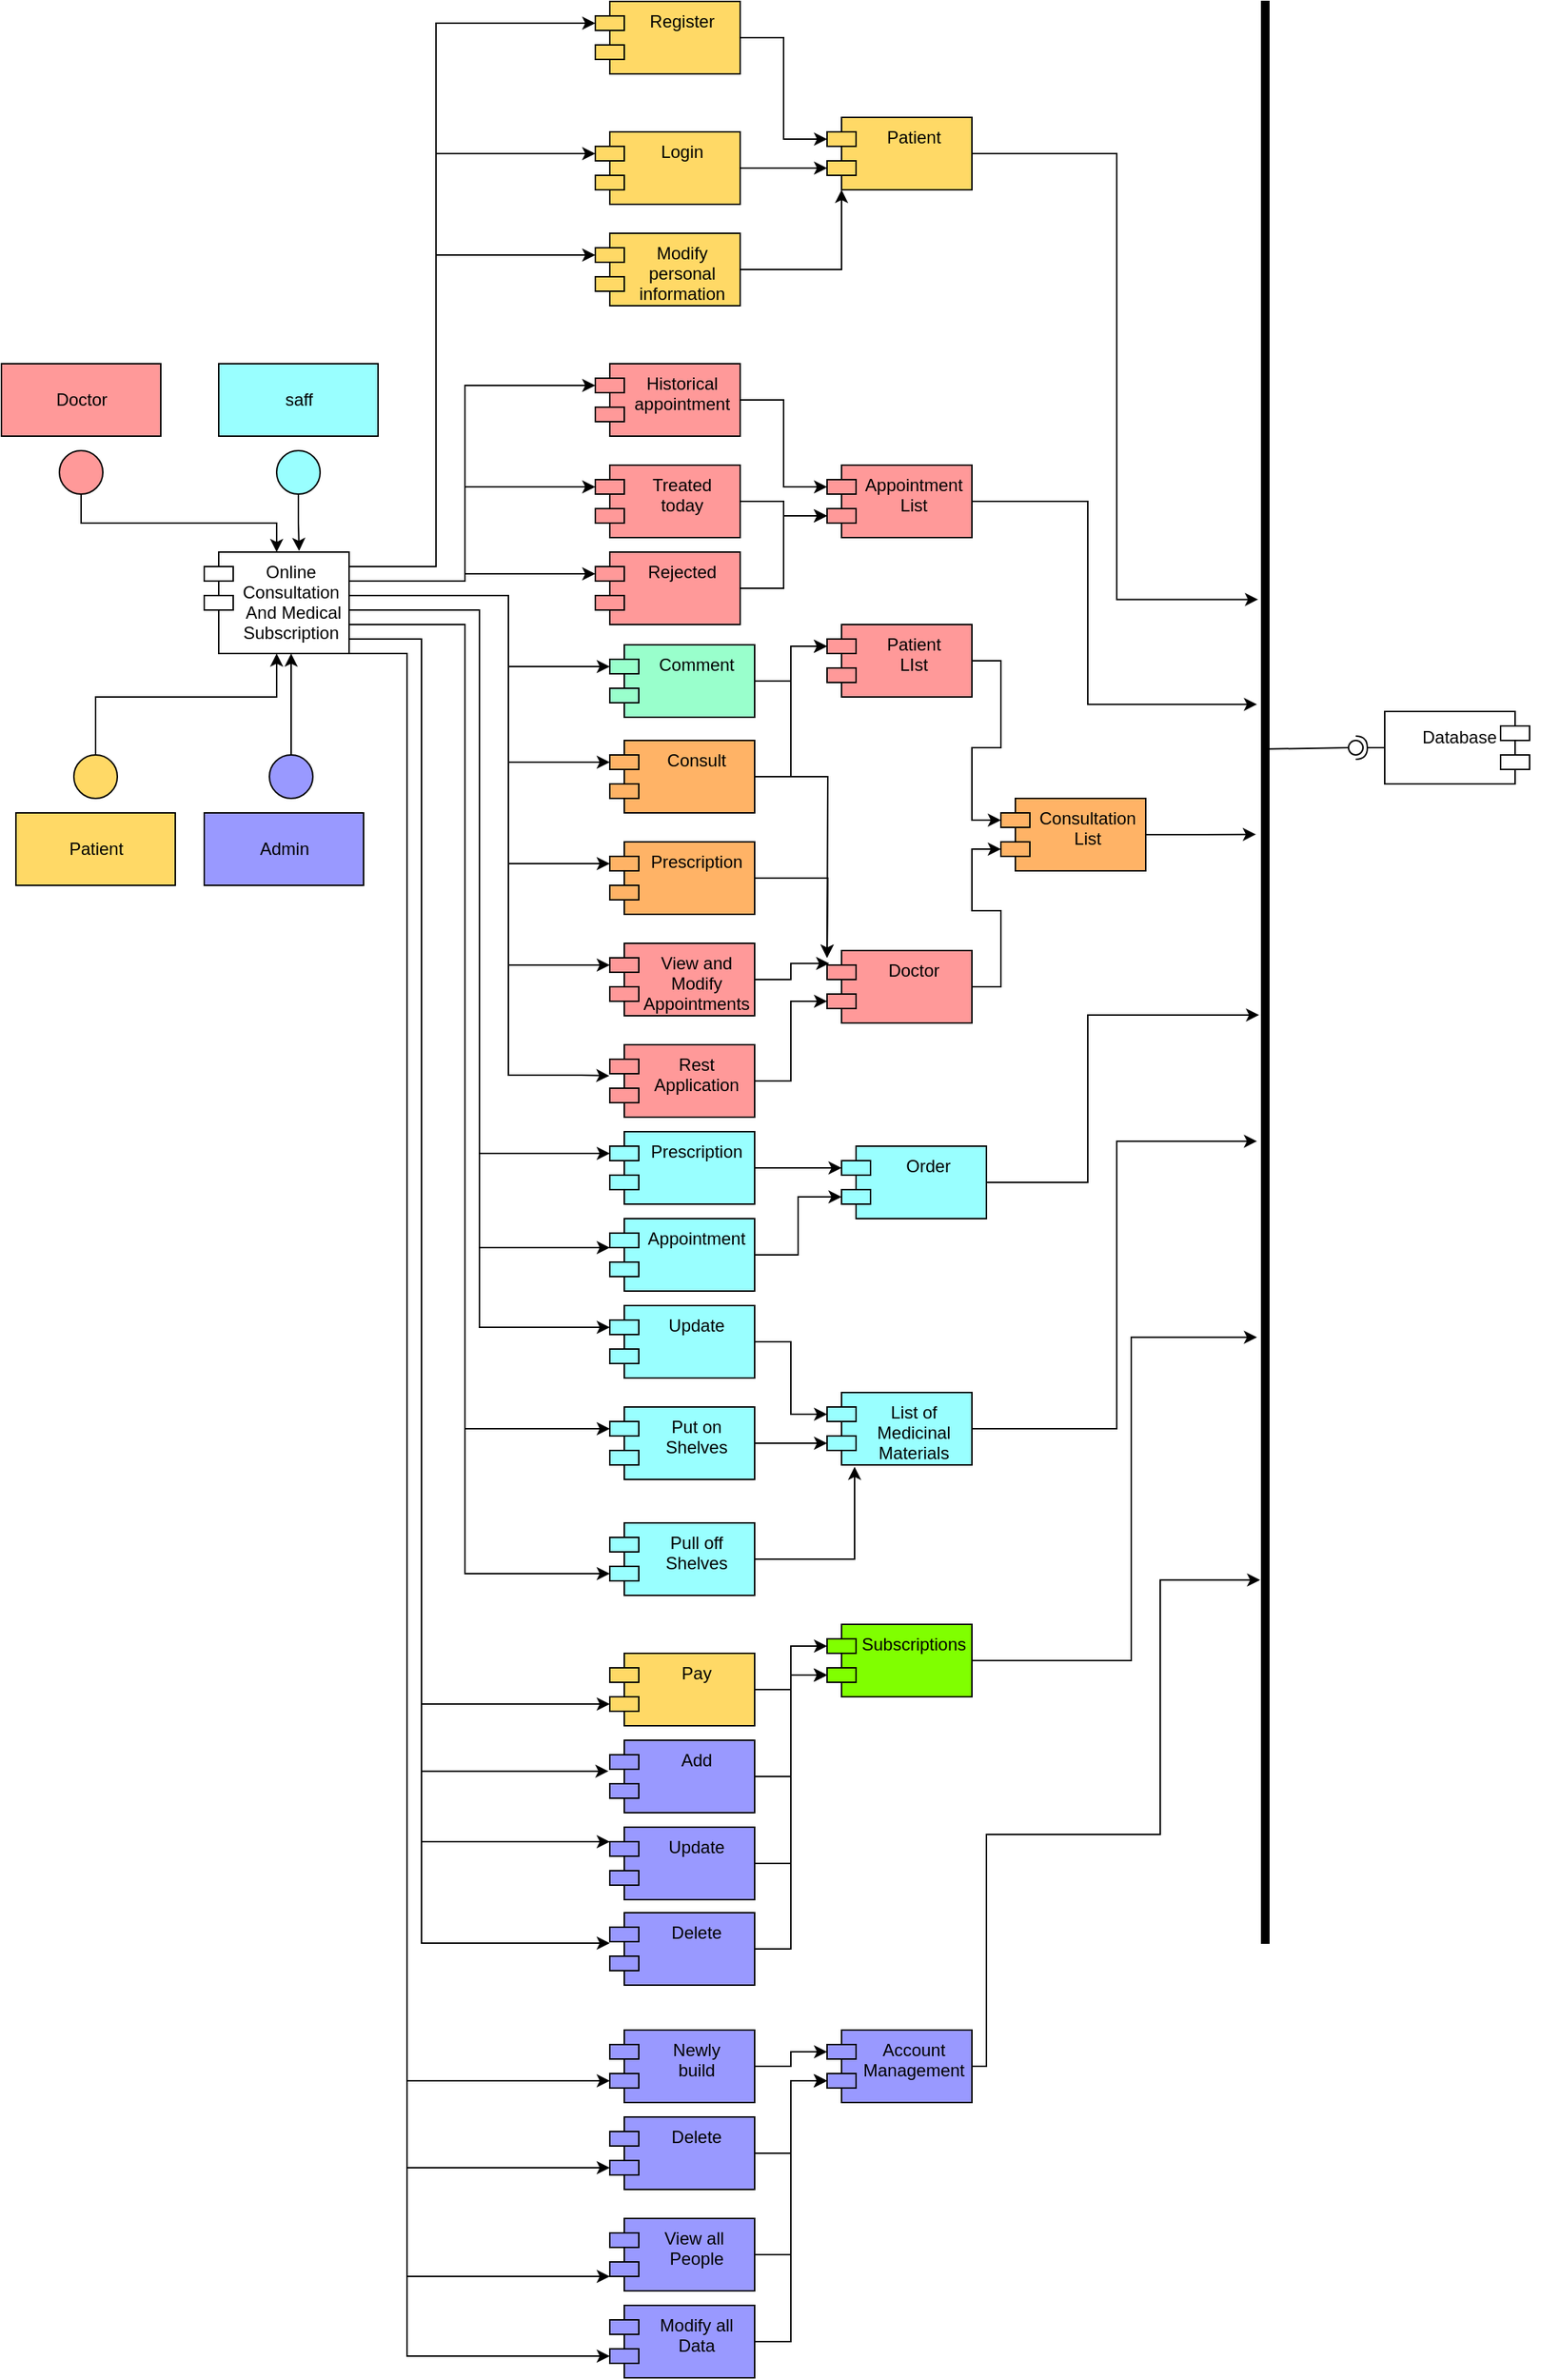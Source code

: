 <mxfile version="20.7.2" type="device"><diagram id="drQeTH4RT53M-UnEROHA" name="第 1 页"><mxGraphModel dx="1977" dy="1645" grid="1" gridSize="10" guides="1" tooltips="1" connect="1" arrows="1" fold="1" page="1" pageScale="1" pageWidth="827" pageHeight="1169" math="0" shadow="0"><root><mxCell id="0"/><mxCell id="1" parent="0"/><mxCell id="TCC8p-ecH8ocAFgi4ok8-50" style="edgeStyle=orthogonalEdgeStyle;rounded=0;orthogonalLoop=1;jettySize=auto;html=1;entryX=0;entryY=0;entryDx=0;entryDy=15;entryPerimeter=0;" parent="1" source="TCC8p-ecH8ocAFgi4ok8-1" target="TCC8p-ecH8ocAFgi4ok8-19" edge="1"><mxGeometry relative="1" as="geometry"><Array as="points"><mxPoint x="130" y="240"/><mxPoint x="130" y="-135"/></Array></mxGeometry></mxCell><mxCell id="TCC8p-ecH8ocAFgi4ok8-51" style="edgeStyle=orthogonalEdgeStyle;rounded=0;orthogonalLoop=1;jettySize=auto;html=1;entryX=0;entryY=0;entryDx=0;entryDy=15;entryPerimeter=0;" parent="1" source="TCC8p-ecH8ocAFgi4ok8-1" target="TCC8p-ecH8ocAFgi4ok8-16" edge="1"><mxGeometry relative="1" as="geometry"><Array as="points"><mxPoint x="130" y="240"/><mxPoint x="130" y="-45"/></Array></mxGeometry></mxCell><mxCell id="TCC8p-ecH8ocAFgi4ok8-52" style="edgeStyle=orthogonalEdgeStyle;rounded=0;orthogonalLoop=1;jettySize=auto;html=1;entryX=0;entryY=0;entryDx=0;entryDy=15;entryPerimeter=0;" parent="1" source="TCC8p-ecH8ocAFgi4ok8-1" target="TCC8p-ecH8ocAFgi4ok8-21" edge="1"><mxGeometry relative="1" as="geometry"><Array as="points"><mxPoint x="130" y="240"/><mxPoint x="130" y="25"/></Array></mxGeometry></mxCell><mxCell id="TCC8p-ecH8ocAFgi4ok8-53" style="edgeStyle=orthogonalEdgeStyle;rounded=0;orthogonalLoop=1;jettySize=auto;html=1;entryX=0;entryY=0;entryDx=0;entryDy=15;entryPerimeter=0;" parent="1" source="TCC8p-ecH8ocAFgi4ok8-1" target="TCC8p-ecH8ocAFgi4ok8-22" edge="1"><mxGeometry relative="1" as="geometry"><Array as="points"><mxPoint x="150" y="250"/><mxPoint x="150" y="115"/></Array></mxGeometry></mxCell><mxCell id="TCC8p-ecH8ocAFgi4ok8-54" style="edgeStyle=orthogonalEdgeStyle;rounded=0;orthogonalLoop=1;jettySize=auto;html=1;entryX=0;entryY=0;entryDx=0;entryDy=15;entryPerimeter=0;" parent="1" source="TCC8p-ecH8ocAFgi4ok8-1" target="TCC8p-ecH8ocAFgi4ok8-23" edge="1"><mxGeometry relative="1" as="geometry"><Array as="points"><mxPoint x="150" y="250"/><mxPoint x="150" y="185"/></Array></mxGeometry></mxCell><mxCell id="TCC8p-ecH8ocAFgi4ok8-56" style="edgeStyle=orthogonalEdgeStyle;rounded=0;orthogonalLoop=1;jettySize=auto;html=1;entryX=0;entryY=0;entryDx=0;entryDy=15;entryPerimeter=0;" parent="1" source="TCC8p-ecH8ocAFgi4ok8-1" target="TCC8p-ecH8ocAFgi4ok8-25" edge="1"><mxGeometry relative="1" as="geometry"><Array as="points"><mxPoint x="180" y="260"/><mxPoint x="180" y="375"/></Array></mxGeometry></mxCell><mxCell id="TCC8p-ecH8ocAFgi4ok8-57" style="edgeStyle=orthogonalEdgeStyle;rounded=0;orthogonalLoop=1;jettySize=auto;html=1;entryX=0;entryY=0;entryDx=0;entryDy=15;entryPerimeter=0;" parent="1" source="TCC8p-ecH8ocAFgi4ok8-1" target="TCC8p-ecH8ocAFgi4ok8-28" edge="1"><mxGeometry relative="1" as="geometry"><Array as="points"><mxPoint x="180" y="260"/><mxPoint x="180" y="445"/></Array></mxGeometry></mxCell><mxCell id="TCC8p-ecH8ocAFgi4ok8-58" style="edgeStyle=orthogonalEdgeStyle;rounded=0;orthogonalLoop=1;jettySize=auto;html=1;entryX=0;entryY=0;entryDx=0;entryDy=15;entryPerimeter=0;" parent="1" source="TCC8p-ecH8ocAFgi4ok8-1" target="TCC8p-ecH8ocAFgi4ok8-27" edge="1"><mxGeometry relative="1" as="geometry"><Array as="points"><mxPoint x="180" y="260"/><mxPoint x="180" y="515"/></Array></mxGeometry></mxCell><mxCell id="TCC8p-ecH8ocAFgi4ok8-59" style="edgeStyle=orthogonalEdgeStyle;rounded=0;orthogonalLoop=1;jettySize=auto;html=1;entryX=-0.003;entryY=0.429;entryDx=0;entryDy=0;entryPerimeter=0;" parent="1" source="TCC8p-ecH8ocAFgi4ok8-1" target="TCC8p-ecH8ocAFgi4ok8-26" edge="1"><mxGeometry relative="1" as="geometry"><Array as="points"><mxPoint x="180" y="260"/><mxPoint x="180" y="591"/><mxPoint x="230" y="591"/></Array></mxGeometry></mxCell><mxCell id="TCC8p-ecH8ocAFgi4ok8-60" style="edgeStyle=orthogonalEdgeStyle;rounded=0;orthogonalLoop=1;jettySize=auto;html=1;entryX=0;entryY=0;entryDx=0;entryDy=15;entryPerimeter=0;" parent="1" source="TCC8p-ecH8ocAFgi4ok8-1" target="TCC8p-ecH8ocAFgi4ok8-30" edge="1"><mxGeometry relative="1" as="geometry"><mxPoint x="120" y="640" as="targetPoint"/><Array as="points"><mxPoint x="160" y="270"/><mxPoint x="160" y="765"/></Array></mxGeometry></mxCell><mxCell id="TCC8p-ecH8ocAFgi4ok8-61" style="edgeStyle=orthogonalEdgeStyle;rounded=0;orthogonalLoop=1;jettySize=auto;html=1;entryX=0;entryY=0;entryDx=0;entryDy=15;entryPerimeter=0;" parent="1" source="TCC8p-ecH8ocAFgi4ok8-1" target="TCC8p-ecH8ocAFgi4ok8-29" edge="1"><mxGeometry relative="1" as="geometry"><mxPoint x="130" y="730" as="targetPoint"/><Array as="points"><mxPoint x="150" y="280"/><mxPoint x="150" y="835"/></Array></mxGeometry></mxCell><mxCell id="IQmu6N1aowsXk9K2tK5a-27" style="edgeStyle=orthogonalEdgeStyle;rounded=0;orthogonalLoop=1;jettySize=auto;html=1;entryX=0;entryY=0;entryDx=0;entryDy=35;entryPerimeter=0;" parent="1" source="TCC8p-ecH8ocAFgi4ok8-1" target="TCC8p-ecH8ocAFgi4ok8-31" edge="1"><mxGeometry relative="1" as="geometry"><Array as="points"><mxPoint x="150" y="280"/><mxPoint x="150" y="935"/></Array></mxGeometry></mxCell><mxCell id="IQmu6N1aowsXk9K2tK5a-28" style="edgeStyle=orthogonalEdgeStyle;rounded=0;orthogonalLoop=1;jettySize=auto;html=1;entryX=0;entryY=0;entryDx=0;entryDy=35;entryPerimeter=0;" parent="1" source="TCC8p-ecH8ocAFgi4ok8-1" target="IQmu6N1aowsXk9K2tK5a-24" edge="1"><mxGeometry relative="1" as="geometry"><Array as="points"><mxPoint x="120" y="290"/><mxPoint x="120" y="1025"/></Array></mxGeometry></mxCell><mxCell id="IQmu6N1aowsXk9K2tK5a-29" style="edgeStyle=orthogonalEdgeStyle;rounded=0;orthogonalLoop=1;jettySize=auto;html=1;entryX=0;entryY=0;entryDx=0;entryDy=35;entryPerimeter=0;" parent="1" source="TCC8p-ecH8ocAFgi4ok8-1" target="IQmu6N1aowsXk9K2tK5a-20" edge="1"><mxGeometry relative="1" as="geometry"><Array as="points"><mxPoint x="110" y="300"/><mxPoint x="110" y="1285"/></Array></mxGeometry></mxCell><mxCell id="IQmu6N1aowsXk9K2tK5a-30" style="edgeStyle=orthogonalEdgeStyle;rounded=0;orthogonalLoop=1;jettySize=auto;html=1;entryX=0;entryY=0;entryDx=0;entryDy=35;entryPerimeter=0;" parent="1" source="TCC8p-ecH8ocAFgi4ok8-1" target="IQmu6N1aowsXk9K2tK5a-21" edge="1"><mxGeometry relative="1" as="geometry"><Array as="points"><mxPoint x="110" y="300"/><mxPoint x="110" y="1345"/></Array></mxGeometry></mxCell><mxCell id="IQmu6N1aowsXk9K2tK5a-37" style="edgeStyle=orthogonalEdgeStyle;rounded=0;orthogonalLoop=1;jettySize=auto;html=1;entryX=0;entryY=0;entryDx=0;entryDy=15;entryPerimeter=0;" parent="1" source="TCC8p-ecH8ocAFgi4ok8-1" target="IQmu6N1aowsXk9K2tK5a-35" edge="1"><mxGeometry relative="1" as="geometry"><Array as="points"><mxPoint x="160" y="270"/><mxPoint x="160" y="645"/></Array></mxGeometry></mxCell><mxCell id="IQmu6N1aowsXk9K2tK5a-38" style="edgeStyle=orthogonalEdgeStyle;rounded=0;orthogonalLoop=1;jettySize=auto;html=1;entryX=0;entryY=0.4;entryDx=0;entryDy=0;entryPerimeter=0;" parent="1" source="TCC8p-ecH8ocAFgi4ok8-1" target="IQmu6N1aowsXk9K2tK5a-36" edge="1"><mxGeometry relative="1" as="geometry"><Array as="points"><mxPoint x="160" y="270"/><mxPoint x="160" y="710"/></Array></mxGeometry></mxCell><mxCell id="9FqiBeFMK9rHacPFoD99-8" style="edgeStyle=orthogonalEdgeStyle;rounded=0;orthogonalLoop=1;jettySize=auto;html=1;entryX=-0.009;entryY=0.427;entryDx=0;entryDy=0;entryPerimeter=0;fillColor=#9999FF;" edge="1" parent="1" source="TCC8p-ecH8ocAFgi4ok8-1" target="9FqiBeFMK9rHacPFoD99-5"><mxGeometry relative="1" as="geometry"><Array as="points"><mxPoint x="120" y="290"/><mxPoint x="120" y="1071"/></Array></mxGeometry></mxCell><mxCell id="9FqiBeFMK9rHacPFoD99-9" style="edgeStyle=orthogonalEdgeStyle;rounded=0;orthogonalLoop=1;jettySize=auto;html=1;entryX=0;entryY=0.2;entryDx=0;entryDy=0;entryPerimeter=0;fillColor=#9999FF;" edge="1" parent="1" source="TCC8p-ecH8ocAFgi4ok8-1" target="9FqiBeFMK9rHacPFoD99-6"><mxGeometry relative="1" as="geometry"><Array as="points"><mxPoint x="120" y="290"/><mxPoint x="120" y="1120"/></Array></mxGeometry></mxCell><mxCell id="9FqiBeFMK9rHacPFoD99-10" style="edgeStyle=orthogonalEdgeStyle;rounded=0;orthogonalLoop=1;jettySize=auto;html=1;entryX=0;entryY=0.42;entryDx=0;entryDy=0;entryPerimeter=0;fillColor=#9999FF;" edge="1" parent="1" source="TCC8p-ecH8ocAFgi4ok8-1" target="9FqiBeFMK9rHacPFoD99-7"><mxGeometry relative="1" as="geometry"><Array as="points"><mxPoint x="120" y="290"/><mxPoint x="120" y="1190"/></Array></mxGeometry></mxCell><mxCell id="9FqiBeFMK9rHacPFoD99-11" style="edgeStyle=orthogonalEdgeStyle;rounded=0;orthogonalLoop=1;jettySize=auto;html=1;entryX=0;entryY=0.8;entryDx=0;entryDy=0;entryPerimeter=0;fillColor=#9999FF;" edge="1" parent="1" source="TCC8p-ecH8ocAFgi4ok8-1" target="9FqiBeFMK9rHacPFoD99-2"><mxGeometry relative="1" as="geometry"><Array as="points"><mxPoint x="110" y="300"/><mxPoint x="110" y="1420"/></Array></mxGeometry></mxCell><mxCell id="9FqiBeFMK9rHacPFoD99-12" style="edgeStyle=orthogonalEdgeStyle;rounded=0;orthogonalLoop=1;jettySize=auto;html=1;entryX=0;entryY=0;entryDx=0;entryDy=35;entryPerimeter=0;fillColor=#9999FF;" edge="1" parent="1" source="TCC8p-ecH8ocAFgi4ok8-1" target="9FqiBeFMK9rHacPFoD99-1"><mxGeometry relative="1" as="geometry"><Array as="points"><mxPoint x="110" y="300"/><mxPoint x="110" y="1475"/></Array></mxGeometry></mxCell><mxCell id="9FqiBeFMK9rHacPFoD99-18" style="edgeStyle=orthogonalEdgeStyle;rounded=0;orthogonalLoop=1;jettySize=auto;html=1;entryX=0;entryY=0;entryDx=0;entryDy=15;entryPerimeter=0;fillColor=#99FFFF;" edge="1" parent="1" source="TCC8p-ecH8ocAFgi4ok8-1" target="9FqiBeFMK9rHacPFoD99-16"><mxGeometry relative="1" as="geometry"><Array as="points"><mxPoint x="180" y="260"/><mxPoint x="180" y="309"/></Array></mxGeometry></mxCell><mxCell id="9FqiBeFMK9rHacPFoD99-21" style="edgeStyle=orthogonalEdgeStyle;rounded=0;orthogonalLoop=1;jettySize=auto;html=1;entryX=0;entryY=0;entryDx=0;entryDy=15;entryPerimeter=0;fillColor=#99FFFF;" edge="1" parent="1" source="TCC8p-ecH8ocAFgi4ok8-1" target="9FqiBeFMK9rHacPFoD99-19"><mxGeometry relative="1" as="geometry"><Array as="points"><mxPoint x="150" y="250"/><mxPoint x="150" y="245"/></Array></mxGeometry></mxCell><mxCell id="TCC8p-ecH8ocAFgi4ok8-1" value="Online &#10;Consultation&#10; And Medical &#10;Subscription" style="shape=module;align=left;spacingLeft=20;align=center;verticalAlign=top;" parent="1" vertex="1"><mxGeometry x="-30" y="230" width="100" height="70" as="geometry"/></mxCell><mxCell id="TCC8p-ecH8ocAFgi4ok8-2" value="Doctor" style="html=1;fillColor=#FF9999;" parent="1" vertex="1"><mxGeometry x="-170" y="100" width="110" height="50" as="geometry"/></mxCell><mxCell id="TCC8p-ecH8ocAFgi4ok8-3" value="saff" style="html=1;fillColor=#99FFFF;" parent="1" vertex="1"><mxGeometry x="-20" y="100" width="110" height="50" as="geometry"/></mxCell><mxCell id="TCC8p-ecH8ocAFgi4ok8-4" value="Admin" style="html=1;fillColor=#9999FF;" parent="1" vertex="1"><mxGeometry x="-30" y="410" width="110" height="50" as="geometry"/></mxCell><mxCell id="TCC8p-ecH8ocAFgi4ok8-5" value="Patient" style="html=1;fillColor=#FFD966;" parent="1" vertex="1"><mxGeometry x="-160" y="410" width="110" height="50" as="geometry"/></mxCell><mxCell id="TCC8p-ecH8ocAFgi4ok8-47" style="edgeStyle=orthogonalEdgeStyle;rounded=0;orthogonalLoop=1;jettySize=auto;html=1;" parent="1" source="TCC8p-ecH8ocAFgi4ok8-6" target="TCC8p-ecH8ocAFgi4ok8-1" edge="1"><mxGeometry relative="1" as="geometry"><Array as="points"><mxPoint x="-115" y="210"/><mxPoint x="20" y="210"/></Array></mxGeometry></mxCell><mxCell id="TCC8p-ecH8ocAFgi4ok8-6" value="" style="ellipse;html=1;rotation=0;fillColor=#FF9999;" parent="1" vertex="1"><mxGeometry x="-130" y="160" width="30" height="30" as="geometry"/></mxCell><mxCell id="IQmu6N1aowsXk9K2tK5a-44" style="edgeStyle=orthogonalEdgeStyle;rounded=0;orthogonalLoop=1;jettySize=auto;html=1;entryX=-0.636;entryY=0.362;entryDx=0;entryDy=0;entryPerimeter=0;" parent="1" source="TCC8p-ecH8ocAFgi4ok8-9" target="IQmu6N1aowsXk9K2tK5a-42" edge="1"><mxGeometry relative="1" as="geometry"><Array as="points"><mxPoint x="580" y="195"/><mxPoint x="580" y="335"/></Array></mxGeometry></mxCell><mxCell id="TCC8p-ecH8ocAFgi4ok8-9" value="Appointment&#10;List" style="shape=module;align=left;spacingLeft=20;align=center;verticalAlign=top;fillColor=#FF9999;" parent="1" vertex="1"><mxGeometry x="400" y="170" width="100" height="50" as="geometry"/></mxCell><mxCell id="IQmu6N1aowsXk9K2tK5a-32" style="edgeStyle=orthogonalEdgeStyle;rounded=0;orthogonalLoop=1;jettySize=auto;html=1;entryX=0;entryY=0;entryDx=0;entryDy=15;entryPerimeter=0;" parent="1" source="TCC8p-ecH8ocAFgi4ok8-10" target="TCC8p-ecH8ocAFgi4ok8-11" edge="1"><mxGeometry relative="1" as="geometry"/></mxCell><mxCell id="TCC8p-ecH8ocAFgi4ok8-10" value="Patient&#10;LIst" style="shape=module;align=left;spacingLeft=20;align=center;verticalAlign=top;fillColor=#FF9999;" parent="1" vertex="1"><mxGeometry x="400" y="280" width="100" height="50" as="geometry"/></mxCell><mxCell id="IQmu6N1aowsXk9K2tK5a-45" style="edgeStyle=orthogonalEdgeStyle;rounded=0;orthogonalLoop=1;jettySize=auto;html=1;entryX=-0.782;entryY=0.429;entryDx=0;entryDy=0;entryPerimeter=0;" parent="1" source="TCC8p-ecH8ocAFgi4ok8-11" target="IQmu6N1aowsXk9K2tK5a-42" edge="1"><mxGeometry relative="1" as="geometry"><mxPoint x="690" y="425" as="targetPoint"/></mxGeometry></mxCell><mxCell id="TCC8p-ecH8ocAFgi4ok8-11" value="Consultation&#10;List" style="shape=module;align=left;spacingLeft=20;align=center;verticalAlign=top;fillColor=#FFB366;" parent="1" vertex="1"><mxGeometry x="520" y="400" width="100" height="50" as="geometry"/></mxCell><mxCell id="IQmu6N1aowsXk9K2tK5a-50" style="edgeStyle=orthogonalEdgeStyle;rounded=0;orthogonalLoop=1;jettySize=auto;html=1;entryX=-0.636;entryY=0.587;entryDx=0;entryDy=0;entryPerimeter=0;" parent="1" source="TCC8p-ecH8ocAFgi4ok8-12" target="IQmu6N1aowsXk9K2tK5a-42" edge="1"><mxGeometry relative="1" as="geometry"/></mxCell><mxCell id="TCC8p-ecH8ocAFgi4ok8-12" value="List of&#10;Medicinal&#10;Materials" style="shape=module;align=left;spacingLeft=20;align=center;verticalAlign=top;fillColor=#99FFFF;" parent="1" vertex="1"><mxGeometry x="400" y="810" width="100" height="50" as="geometry"/></mxCell><mxCell id="IQmu6N1aowsXk9K2tK5a-51" style="edgeStyle=orthogonalEdgeStyle;rounded=0;orthogonalLoop=1;jettySize=auto;html=1;entryX=-0.636;entryY=0.688;entryDx=0;entryDy=0;entryPerimeter=0;" parent="1" source="TCC8p-ecH8ocAFgi4ok8-13" target="IQmu6N1aowsXk9K2tK5a-42" edge="1"><mxGeometry relative="1" as="geometry"><Array as="points"><mxPoint x="610" y="995"/><mxPoint x="610" y="772"/></Array></mxGeometry></mxCell><mxCell id="TCC8p-ecH8ocAFgi4ok8-13" value="Subscriptions" style="shape=module;align=left;spacingLeft=20;align=center;verticalAlign=top;fillColor=#80FF00;" parent="1" vertex="1"><mxGeometry x="400" y="970" width="100" height="50" as="geometry"/></mxCell><mxCell id="IQmu6N1aowsXk9K2tK5a-46" style="edgeStyle=orthogonalEdgeStyle;rounded=0;orthogonalLoop=1;jettySize=auto;html=1;entryX=-0.345;entryY=0.522;entryDx=0;entryDy=0;entryPerimeter=0;" parent="1" source="TCC8p-ecH8ocAFgi4ok8-14" target="IQmu6N1aowsXk9K2tK5a-42" edge="1"><mxGeometry relative="1" as="geometry"><Array as="points"><mxPoint x="580" y="665"/><mxPoint x="580" y="550"/></Array></mxGeometry></mxCell><mxCell id="TCC8p-ecH8ocAFgi4ok8-14" value="Order" style="shape=module;align=left;spacingLeft=20;align=center;verticalAlign=top;fillColor=#99FFFF;" parent="1" vertex="1"><mxGeometry x="410" y="640" width="100" height="50" as="geometry"/></mxCell><mxCell id="IQmu6N1aowsXk9K2tK5a-33" style="edgeStyle=orthogonalEdgeStyle;rounded=0;orthogonalLoop=1;jettySize=auto;html=1;entryX=0;entryY=0;entryDx=0;entryDy=35;entryPerimeter=0;" parent="1" source="TCC8p-ecH8ocAFgi4ok8-15" target="TCC8p-ecH8ocAFgi4ok8-11" edge="1"><mxGeometry relative="1" as="geometry"/></mxCell><mxCell id="TCC8p-ecH8ocAFgi4ok8-15" value="Doctor" style="shape=module;align=left;spacingLeft=20;align=center;verticalAlign=top;fillColor=#FF9999;" parent="1" vertex="1"><mxGeometry x="400" y="505" width="100" height="50" as="geometry"/></mxCell><mxCell id="IQmu6N1aowsXk9K2tK5a-2" style="edgeStyle=orthogonalEdgeStyle;rounded=0;orthogonalLoop=1;jettySize=auto;html=1;entryX=0;entryY=0;entryDx=0;entryDy=35;entryPerimeter=0;fillColor=#FFD966;" parent="1" source="TCC8p-ecH8ocAFgi4ok8-16" target="TCC8p-ecH8ocAFgi4ok8-20" edge="1"><mxGeometry relative="1" as="geometry"/></mxCell><mxCell id="TCC8p-ecH8ocAFgi4ok8-16" value="Login" style="shape=module;align=left;spacingLeft=20;align=center;verticalAlign=top;fillColor=#FFD966;" parent="1" vertex="1"><mxGeometry x="240" y="-60" width="100" height="50" as="geometry"/></mxCell><mxCell id="IQmu6N1aowsXk9K2tK5a-49" style="edgeStyle=orthogonalEdgeStyle;rounded=0;orthogonalLoop=1;jettySize=auto;html=1;entryX=-0.2;entryY=0.813;entryDx=0;entryDy=0;entryPerimeter=0;" parent="1" source="TCC8p-ecH8ocAFgi4ok8-18" target="IQmu6N1aowsXk9K2tK5a-42" edge="1"><mxGeometry relative="1" as="geometry"><Array as="points"><mxPoint x="510" y="1275"/><mxPoint x="510" y="1115"/><mxPoint x="630" y="1115"/><mxPoint x="630" y="939"/></Array></mxGeometry></mxCell><mxCell id="TCC8p-ecH8ocAFgi4ok8-18" value="Account&#10;Management" style="shape=module;align=left;spacingLeft=20;align=center;verticalAlign=top;fillColor=#9999FF;" parent="1" vertex="1"><mxGeometry x="400" y="1250" width="100" height="50" as="geometry"/></mxCell><mxCell id="IQmu6N1aowsXk9K2tK5a-1" style="edgeStyle=orthogonalEdgeStyle;rounded=0;orthogonalLoop=1;jettySize=auto;html=1;entryX=0;entryY=0;entryDx=0;entryDy=15;entryPerimeter=0;fillColor=#FFD966;" parent="1" source="TCC8p-ecH8ocAFgi4ok8-19" target="TCC8p-ecH8ocAFgi4ok8-20" edge="1"><mxGeometry relative="1" as="geometry"/></mxCell><mxCell id="TCC8p-ecH8ocAFgi4ok8-19" value="Register" style="shape=module;align=left;spacingLeft=20;align=center;verticalAlign=top;fillColor=#FFD966;" parent="1" vertex="1"><mxGeometry x="240" y="-150" width="100" height="50" as="geometry"/></mxCell><mxCell id="IQmu6N1aowsXk9K2tK5a-52" style="edgeStyle=orthogonalEdgeStyle;rounded=0;orthogonalLoop=1;jettySize=auto;html=1;entryX=-0.491;entryY=0.308;entryDx=0;entryDy=0;entryPerimeter=0;" parent="1" source="TCC8p-ecH8ocAFgi4ok8-20" target="IQmu6N1aowsXk9K2tK5a-42" edge="1"><mxGeometry relative="1" as="geometry"/></mxCell><mxCell id="TCC8p-ecH8ocAFgi4ok8-20" value="Patient" style="shape=module;align=left;spacingLeft=20;align=center;verticalAlign=top;fillColor=#FFD966;" parent="1" vertex="1"><mxGeometry x="400" y="-70" width="100" height="50" as="geometry"/></mxCell><mxCell id="IQmu6N1aowsXk9K2tK5a-3" style="edgeStyle=orthogonalEdgeStyle;rounded=0;orthogonalLoop=1;jettySize=auto;html=1;entryX=0;entryY=1;entryDx=10;entryDy=0;entryPerimeter=0;fillColor=#FFD966;" parent="1" source="TCC8p-ecH8ocAFgi4ok8-21" target="TCC8p-ecH8ocAFgi4ok8-20" edge="1"><mxGeometry relative="1" as="geometry"/></mxCell><mxCell id="TCC8p-ecH8ocAFgi4ok8-21" value="Modify&#10;personal &#10;information" style="shape=module;align=left;spacingLeft=20;align=center;verticalAlign=top;fillColor=#FFD966;" parent="1" vertex="1"><mxGeometry x="240" y="10" width="100" height="50" as="geometry"/></mxCell><mxCell id="IQmu6N1aowsXk9K2tK5a-4" style="edgeStyle=orthogonalEdgeStyle;rounded=0;orthogonalLoop=1;jettySize=auto;html=1;entryX=0;entryY=0;entryDx=0;entryDy=15;entryPerimeter=0;fillColor=#FF9999;" parent="1" source="TCC8p-ecH8ocAFgi4ok8-22" target="TCC8p-ecH8ocAFgi4ok8-9" edge="1"><mxGeometry relative="1" as="geometry"/></mxCell><mxCell id="TCC8p-ecH8ocAFgi4ok8-22" value="Historical&#10;appointment" style="shape=module;align=left;spacingLeft=20;align=center;verticalAlign=top;fillColor=#FF9999;" parent="1" vertex="1"><mxGeometry x="240" y="100" width="100" height="50" as="geometry"/></mxCell><mxCell id="IQmu6N1aowsXk9K2tK5a-5" style="edgeStyle=orthogonalEdgeStyle;rounded=0;orthogonalLoop=1;jettySize=auto;html=1;entryX=0;entryY=0;entryDx=0;entryDy=35;entryPerimeter=0;fillColor=#FF9999;" parent="1" source="TCC8p-ecH8ocAFgi4ok8-23" target="TCC8p-ecH8ocAFgi4ok8-9" edge="1"><mxGeometry relative="1" as="geometry"/></mxCell><mxCell id="TCC8p-ecH8ocAFgi4ok8-23" value="Treated&#10;today" style="shape=module;align=left;spacingLeft=20;align=center;verticalAlign=top;fillColor=#FF9999;" parent="1" vertex="1"><mxGeometry x="240" y="170" width="100" height="50" as="geometry"/></mxCell><mxCell id="IQmu6N1aowsXk9K2tK5a-16" style="edgeStyle=orthogonalEdgeStyle;rounded=0;orthogonalLoop=1;jettySize=auto;html=1;entryX=0;entryY=0;entryDx=0;entryDy=15;entryPerimeter=0;" parent="1" source="TCC8p-ecH8ocAFgi4ok8-25" target="TCC8p-ecH8ocAFgi4ok8-10" edge="1"><mxGeometry relative="1" as="geometry"/></mxCell><mxCell id="IQmu6N1aowsXk9K2tK5a-17" style="edgeStyle=orthogonalEdgeStyle;rounded=0;orthogonalLoop=1;jettySize=auto;html=1;" parent="1" source="TCC8p-ecH8ocAFgi4ok8-25" edge="1"><mxGeometry relative="1" as="geometry"><mxPoint x="400" y="510" as="targetPoint"/></mxGeometry></mxCell><mxCell id="TCC8p-ecH8ocAFgi4ok8-25" value="Consult" style="shape=module;align=left;spacingLeft=20;align=center;verticalAlign=top;fillColor=#FFB366;" parent="1" vertex="1"><mxGeometry x="250" y="360" width="100" height="50" as="geometry"/></mxCell><mxCell id="IQmu6N1aowsXk9K2tK5a-12" style="edgeStyle=orthogonalEdgeStyle;rounded=0;orthogonalLoop=1;jettySize=auto;html=1;entryX=0;entryY=0;entryDx=0;entryDy=35;entryPerimeter=0;" parent="1" source="TCC8p-ecH8ocAFgi4ok8-26" target="TCC8p-ecH8ocAFgi4ok8-15" edge="1"><mxGeometry relative="1" as="geometry"/></mxCell><mxCell id="TCC8p-ecH8ocAFgi4ok8-26" value="Rest&#10;Application" style="shape=module;align=left;spacingLeft=20;align=center;verticalAlign=top;fillColor=#FF9999;" parent="1" vertex="1"><mxGeometry x="250" y="570" width="100" height="50" as="geometry"/></mxCell><mxCell id="IQmu6N1aowsXk9K2tK5a-11" style="edgeStyle=orthogonalEdgeStyle;rounded=0;orthogonalLoop=1;jettySize=auto;html=1;entryX=0.015;entryY=0.178;entryDx=0;entryDy=0;entryPerimeter=0;" parent="1" source="TCC8p-ecH8ocAFgi4ok8-27" target="TCC8p-ecH8ocAFgi4ok8-15" edge="1"><mxGeometry relative="1" as="geometry"/></mxCell><mxCell id="TCC8p-ecH8ocAFgi4ok8-27" value="View and &#10;Modify &#10;Appointments" style="shape=module;align=left;spacingLeft=20;align=center;verticalAlign=top;fillColor=#FF9999;" parent="1" vertex="1"><mxGeometry x="250" y="500" width="100" height="50" as="geometry"/></mxCell><mxCell id="IQmu6N1aowsXk9K2tK5a-13" style="edgeStyle=orthogonalEdgeStyle;rounded=0;orthogonalLoop=1;jettySize=auto;html=1;" parent="1" source="TCC8p-ecH8ocAFgi4ok8-28" edge="1"><mxGeometry relative="1" as="geometry"><mxPoint x="400" y="510" as="targetPoint"/></mxGeometry></mxCell><mxCell id="TCC8p-ecH8ocAFgi4ok8-28" value="Prescription" style="shape=module;align=left;spacingLeft=20;align=center;verticalAlign=top;fillColor=#FFB366;" parent="1" vertex="1"><mxGeometry x="250" y="430" width="100" height="50" as="geometry"/></mxCell><mxCell id="IQmu6N1aowsXk9K2tK5a-8" style="edgeStyle=orthogonalEdgeStyle;rounded=0;orthogonalLoop=1;jettySize=auto;html=1;entryX=0;entryY=0;entryDx=0;entryDy=35;entryPerimeter=0;fillColor=#99FFFF;" parent="1" source="TCC8p-ecH8ocAFgi4ok8-29" target="TCC8p-ecH8ocAFgi4ok8-12" edge="1"><mxGeometry relative="1" as="geometry"/></mxCell><mxCell id="TCC8p-ecH8ocAFgi4ok8-29" value="Put on&#10;Shelves" style="shape=module;align=left;spacingLeft=20;align=center;verticalAlign=top;fillColor=#99FFFF;" parent="1" vertex="1"><mxGeometry x="250" y="820" width="100" height="50" as="geometry"/></mxCell><mxCell id="IQmu6N1aowsXk9K2tK5a-7" style="edgeStyle=orthogonalEdgeStyle;rounded=0;orthogonalLoop=1;jettySize=auto;html=1;entryX=0;entryY=0;entryDx=0;entryDy=15;entryPerimeter=0;fillColor=#99FFFF;" parent="1" source="TCC8p-ecH8ocAFgi4ok8-30" target="TCC8p-ecH8ocAFgi4ok8-12" edge="1"><mxGeometry relative="1" as="geometry"/></mxCell><mxCell id="TCC8p-ecH8ocAFgi4ok8-30" value="Update" style="shape=module;align=left;spacingLeft=20;align=center;verticalAlign=top;fillColor=#99FFFF;" parent="1" vertex="1"><mxGeometry x="250" y="750" width="100" height="50" as="geometry"/></mxCell><mxCell id="IQmu6N1aowsXk9K2tK5a-9" style="edgeStyle=orthogonalEdgeStyle;rounded=0;orthogonalLoop=1;jettySize=auto;html=1;entryX=0.19;entryY=1.025;entryDx=0;entryDy=0;entryPerimeter=0;fillColor=#99FFFF;" parent="1" source="TCC8p-ecH8ocAFgi4ok8-31" target="TCC8p-ecH8ocAFgi4ok8-12" edge="1"><mxGeometry relative="1" as="geometry"/></mxCell><mxCell id="TCC8p-ecH8ocAFgi4ok8-31" value="Pull off&#10;Shelves&#10;" style="shape=module;align=left;spacingLeft=20;align=center;verticalAlign=top;fillColor=#99FFFF;" parent="1" vertex="1"><mxGeometry x="250" y="900" width="100" height="50" as="geometry"/></mxCell><mxCell id="TCC8p-ecH8ocAFgi4ok8-32" value="" style="shape=module;align=left;spacingLeft=20;align=center;verticalAlign=top;rotation=-180;" parent="1" vertex="1"><mxGeometry x="785" y="340" width="100" height="50" as="geometry"/></mxCell><mxCell id="TCC8p-ecH8ocAFgi4ok8-34" value="" style="rounded=0;orthogonalLoop=1;jettySize=auto;html=1;endArrow=none;endFill=0;sketch=0;sourcePerimeterSpacing=0;targetPerimeterSpacing=0;exitX=1.089;exitY=0.385;exitDx=0;exitDy=0;exitPerimeter=0;" parent="1" source="IQmu6N1aowsXk9K2tK5a-42" target="TCC8p-ecH8ocAFgi4ok8-36" edge="1"><mxGeometry relative="1" as="geometry"><mxPoint x="720" y="535" as="sourcePoint"/></mxGeometry></mxCell><mxCell id="TCC8p-ecH8ocAFgi4ok8-35" value="" style="rounded=0;orthogonalLoop=1;jettySize=auto;html=1;endArrow=halfCircle;endFill=0;entryX=0.5;entryY=0.5;endSize=6;strokeWidth=1;sketch=0;" parent="1" target="TCC8p-ecH8ocAFgi4ok8-36" edge="1"><mxGeometry relative="1" as="geometry"><mxPoint x="785" y="365" as="sourcePoint"/></mxGeometry></mxCell><mxCell id="TCC8p-ecH8ocAFgi4ok8-36" value="" style="ellipse;whiteSpace=wrap;html=1;align=center;aspect=fixed;resizable=0;points=[];outlineConnect=0;sketch=0;" parent="1" vertex="1"><mxGeometry x="760" y="360" width="10" height="10" as="geometry"/></mxCell><mxCell id="TCC8p-ecH8ocAFgi4ok8-37" value="Database" style="text;strokeColor=none;fillColor=none;align=left;verticalAlign=top;spacingLeft=4;spacingRight=4;overflow=hidden;rotatable=0;points=[[0,0.5],[1,0.5]];portConstraint=eastwest;" parent="1" vertex="1"><mxGeometry x="805" y="344" width="100" height="26" as="geometry"/></mxCell><mxCell id="TCC8p-ecH8ocAFgi4ok8-48" style="edgeStyle=orthogonalEdgeStyle;rounded=0;orthogonalLoop=1;jettySize=auto;html=1;entryX=0.655;entryY=-0.011;entryDx=0;entryDy=0;entryPerimeter=0;" parent="1" source="TCC8p-ecH8ocAFgi4ok8-38" target="TCC8p-ecH8ocAFgi4ok8-1" edge="1"><mxGeometry relative="1" as="geometry"/></mxCell><mxCell id="TCC8p-ecH8ocAFgi4ok8-38" value="" style="ellipse;html=1;rotation=0;fillColor=#99FFFF;" parent="1" vertex="1"><mxGeometry x="20" y="160" width="30" height="30" as="geometry"/></mxCell><mxCell id="TCC8p-ecH8ocAFgi4ok8-46" style="edgeStyle=orthogonalEdgeStyle;rounded=0;orthogonalLoop=1;jettySize=auto;html=1;entryX=0.6;entryY=1;entryDx=0;entryDy=0;entryPerimeter=0;" parent="1" source="TCC8p-ecH8ocAFgi4ok8-41" target="TCC8p-ecH8ocAFgi4ok8-1" edge="1"><mxGeometry relative="1" as="geometry"/></mxCell><mxCell id="TCC8p-ecH8ocAFgi4ok8-41" value="" style="ellipse;html=1;rotation=0;fillColor=#9999FF;" parent="1" vertex="1"><mxGeometry x="15" y="370" width="30" height="30" as="geometry"/></mxCell><mxCell id="TCC8p-ecH8ocAFgi4ok8-45" style="edgeStyle=orthogonalEdgeStyle;rounded=0;orthogonalLoop=1;jettySize=auto;html=1;entryX=0.5;entryY=1;entryDx=0;entryDy=0;" parent="1" source="TCC8p-ecH8ocAFgi4ok8-42" target="TCC8p-ecH8ocAFgi4ok8-1" edge="1"><mxGeometry relative="1" as="geometry"><Array as="points"><mxPoint x="-105" y="330"/><mxPoint x="20" y="330"/></Array></mxGeometry></mxCell><mxCell id="TCC8p-ecH8ocAFgi4ok8-42" value="" style="ellipse;html=1;rotation=0;fillColor=#FFD966;" parent="1" vertex="1"><mxGeometry x="-120" y="370" width="30" height="30" as="geometry"/></mxCell><mxCell id="IQmu6N1aowsXk9K2tK5a-22" style="edgeStyle=orthogonalEdgeStyle;rounded=0;orthogonalLoop=1;jettySize=auto;html=1;entryX=0;entryY=0;entryDx=0;entryDy=15;entryPerimeter=0;fillColor=#9999FF;" parent="1" source="IQmu6N1aowsXk9K2tK5a-20" target="TCC8p-ecH8ocAFgi4ok8-18" edge="1"><mxGeometry relative="1" as="geometry"/></mxCell><mxCell id="IQmu6N1aowsXk9K2tK5a-20" value="Newly&#10;build" style="shape=module;align=left;spacingLeft=20;align=center;verticalAlign=top;fillColor=#9999FF;" parent="1" vertex="1"><mxGeometry x="250" y="1250" width="100" height="50" as="geometry"/></mxCell><mxCell id="IQmu6N1aowsXk9K2tK5a-23" style="edgeStyle=orthogonalEdgeStyle;rounded=0;orthogonalLoop=1;jettySize=auto;html=1;entryX=0;entryY=0;entryDx=0;entryDy=35;entryPerimeter=0;fillColor=#9999FF;" parent="1" source="IQmu6N1aowsXk9K2tK5a-21" target="TCC8p-ecH8ocAFgi4ok8-18" edge="1"><mxGeometry relative="1" as="geometry"/></mxCell><mxCell id="IQmu6N1aowsXk9K2tK5a-21" value="Delete" style="shape=module;align=left;spacingLeft=20;align=center;verticalAlign=top;fillColor=#9999FF;" parent="1" vertex="1"><mxGeometry x="250" y="1310" width="100" height="50" as="geometry"/></mxCell><mxCell id="IQmu6N1aowsXk9K2tK5a-25" style="edgeStyle=orthogonalEdgeStyle;rounded=0;orthogonalLoop=1;jettySize=auto;html=1;entryX=0;entryY=0;entryDx=0;entryDy=15;entryPerimeter=0;" parent="1" source="IQmu6N1aowsXk9K2tK5a-24" target="TCC8p-ecH8ocAFgi4ok8-13" edge="1"><mxGeometry relative="1" as="geometry"/></mxCell><mxCell id="IQmu6N1aowsXk9K2tK5a-24" value="Pay" style="shape=module;align=left;spacingLeft=20;align=center;verticalAlign=top;fillColor=#FFD966;" parent="1" vertex="1"><mxGeometry x="250" y="990" width="100" height="50" as="geometry"/></mxCell><mxCell id="IQmu6N1aowsXk9K2tK5a-39" style="edgeStyle=orthogonalEdgeStyle;rounded=0;orthogonalLoop=1;jettySize=auto;html=1;entryX=0;entryY=0;entryDx=0;entryDy=15;entryPerimeter=0;fillColor=#99FFFF;" parent="1" source="IQmu6N1aowsXk9K2tK5a-35" target="TCC8p-ecH8ocAFgi4ok8-14" edge="1"><mxGeometry relative="1" as="geometry"/></mxCell><mxCell id="IQmu6N1aowsXk9K2tK5a-35" value="Prescription" style="shape=module;align=left;spacingLeft=20;align=center;verticalAlign=top;fillColor=#99FFFF;" parent="1" vertex="1"><mxGeometry x="250" y="630" width="100" height="50" as="geometry"/></mxCell><mxCell id="IQmu6N1aowsXk9K2tK5a-40" style="edgeStyle=orthogonalEdgeStyle;rounded=0;orthogonalLoop=1;jettySize=auto;html=1;entryX=0;entryY=0;entryDx=0;entryDy=35;entryPerimeter=0;fillColor=#99FFFF;" parent="1" source="IQmu6N1aowsXk9K2tK5a-36" target="TCC8p-ecH8ocAFgi4ok8-14" edge="1"><mxGeometry relative="1" as="geometry"/></mxCell><mxCell id="IQmu6N1aowsXk9K2tK5a-36" value="Appointment" style="shape=module;align=left;spacingLeft=20;align=center;verticalAlign=top;fillColor=#99FFFF;" parent="1" vertex="1"><mxGeometry x="250" y="690" width="100" height="50" as="geometry"/></mxCell><mxCell id="IQmu6N1aowsXk9K2tK5a-42" value="" style="html=1;points=[];perimeter=orthogonalPerimeter;fillColor=strokeColor;" parent="1" vertex="1"><mxGeometry x="700" y="-150" width="5" height="1340" as="geometry"/></mxCell><mxCell id="9FqiBeFMK9rHacPFoD99-4" style="edgeStyle=orthogonalEdgeStyle;rounded=0;orthogonalLoop=1;jettySize=auto;html=1;entryX=0;entryY=0;entryDx=0;entryDy=35;entryPerimeter=0;fillColor=#9999FF;" edge="1" parent="1" source="9FqiBeFMK9rHacPFoD99-1" target="TCC8p-ecH8ocAFgi4ok8-18"><mxGeometry relative="1" as="geometry"/></mxCell><mxCell id="9FqiBeFMK9rHacPFoD99-1" value="Modify all&#10;Data" style="shape=module;align=left;spacingLeft=20;align=center;verticalAlign=top;fillColor=#9999FF;" vertex="1" parent="1"><mxGeometry x="250" y="1440" width="100" height="50" as="geometry"/></mxCell><mxCell id="9FqiBeFMK9rHacPFoD99-3" style="edgeStyle=orthogonalEdgeStyle;rounded=0;orthogonalLoop=1;jettySize=auto;html=1;entryX=0;entryY=0;entryDx=0;entryDy=35;entryPerimeter=0;fillColor=#9999FF;" edge="1" parent="1" source="9FqiBeFMK9rHacPFoD99-2" target="TCC8p-ecH8ocAFgi4ok8-18"><mxGeometry relative="1" as="geometry"/></mxCell><mxCell id="9FqiBeFMK9rHacPFoD99-2" value="View all &#10;People&#10;" style="shape=module;align=left;spacingLeft=20;align=center;verticalAlign=top;fillColor=#9999FF;" vertex="1" parent="1"><mxGeometry x="250" y="1380" width="100" height="50" as="geometry"/></mxCell><mxCell id="9FqiBeFMK9rHacPFoD99-13" style="edgeStyle=orthogonalEdgeStyle;rounded=0;orthogonalLoop=1;jettySize=auto;html=1;entryX=0;entryY=0;entryDx=0;entryDy=35;entryPerimeter=0;fillColor=#9999FF;" edge="1" parent="1" source="9FqiBeFMK9rHacPFoD99-5" target="TCC8p-ecH8ocAFgi4ok8-13"><mxGeometry relative="1" as="geometry"/></mxCell><mxCell id="9FqiBeFMK9rHacPFoD99-5" value="Add" style="shape=module;align=left;spacingLeft=20;align=center;verticalAlign=top;fillColor=#9999FF;" vertex="1" parent="1"><mxGeometry x="250" y="1050" width="100" height="50" as="geometry"/></mxCell><mxCell id="9FqiBeFMK9rHacPFoD99-14" style="edgeStyle=orthogonalEdgeStyle;rounded=0;orthogonalLoop=1;jettySize=auto;html=1;entryX=0;entryY=0;entryDx=0;entryDy=35;entryPerimeter=0;fillColor=#9999FF;" edge="1" parent="1" source="9FqiBeFMK9rHacPFoD99-6" target="TCC8p-ecH8ocAFgi4ok8-13"><mxGeometry relative="1" as="geometry"/></mxCell><mxCell id="9FqiBeFMK9rHacPFoD99-6" value="Update" style="shape=module;align=left;spacingLeft=20;align=center;verticalAlign=top;fillColor=#9999FF;" vertex="1" parent="1"><mxGeometry x="250" y="1110" width="100" height="50" as="geometry"/></mxCell><mxCell id="9FqiBeFMK9rHacPFoD99-15" style="edgeStyle=orthogonalEdgeStyle;rounded=0;orthogonalLoop=1;jettySize=auto;html=1;entryX=0;entryY=0;entryDx=0;entryDy=35;entryPerimeter=0;fillColor=#9999FF;" edge="1" parent="1" source="9FqiBeFMK9rHacPFoD99-7" target="TCC8p-ecH8ocAFgi4ok8-13"><mxGeometry relative="1" as="geometry"/></mxCell><mxCell id="9FqiBeFMK9rHacPFoD99-7" value="Delete" style="shape=module;align=left;spacingLeft=20;align=center;verticalAlign=top;fillColor=#9999FF;" vertex="1" parent="1"><mxGeometry x="250" y="1169" width="100" height="50" as="geometry"/></mxCell><mxCell id="9FqiBeFMK9rHacPFoD99-17" style="edgeStyle=orthogonalEdgeStyle;rounded=0;orthogonalLoop=1;jettySize=auto;html=1;entryX=0;entryY=0;entryDx=0;entryDy=15;entryPerimeter=0;fillColor=#99FFFF;" edge="1" parent="1" source="9FqiBeFMK9rHacPFoD99-16" target="TCC8p-ecH8ocAFgi4ok8-10"><mxGeometry relative="1" as="geometry"/></mxCell><mxCell id="9FqiBeFMK9rHacPFoD99-16" value="Comment" style="shape=module;align=left;spacingLeft=20;align=center;verticalAlign=top;fillColor=#99FFCC;" vertex="1" parent="1"><mxGeometry x="250" y="294" width="100" height="50" as="geometry"/></mxCell><mxCell id="9FqiBeFMK9rHacPFoD99-20" style="edgeStyle=orthogonalEdgeStyle;rounded=0;orthogonalLoop=1;jettySize=auto;html=1;entryX=0;entryY=0;entryDx=0;entryDy=35;entryPerimeter=0;fillColor=#FF9999;" edge="1" parent="1" source="9FqiBeFMK9rHacPFoD99-19" target="TCC8p-ecH8ocAFgi4ok8-9"><mxGeometry relative="1" as="geometry"/></mxCell><mxCell id="9FqiBeFMK9rHacPFoD99-19" value="Rejected" style="shape=module;align=left;spacingLeft=20;align=center;verticalAlign=top;fillColor=#FF9999;" vertex="1" parent="1"><mxGeometry x="240" y="230" width="100" height="50" as="geometry"/></mxCell></root></mxGraphModel></diagram></mxfile>